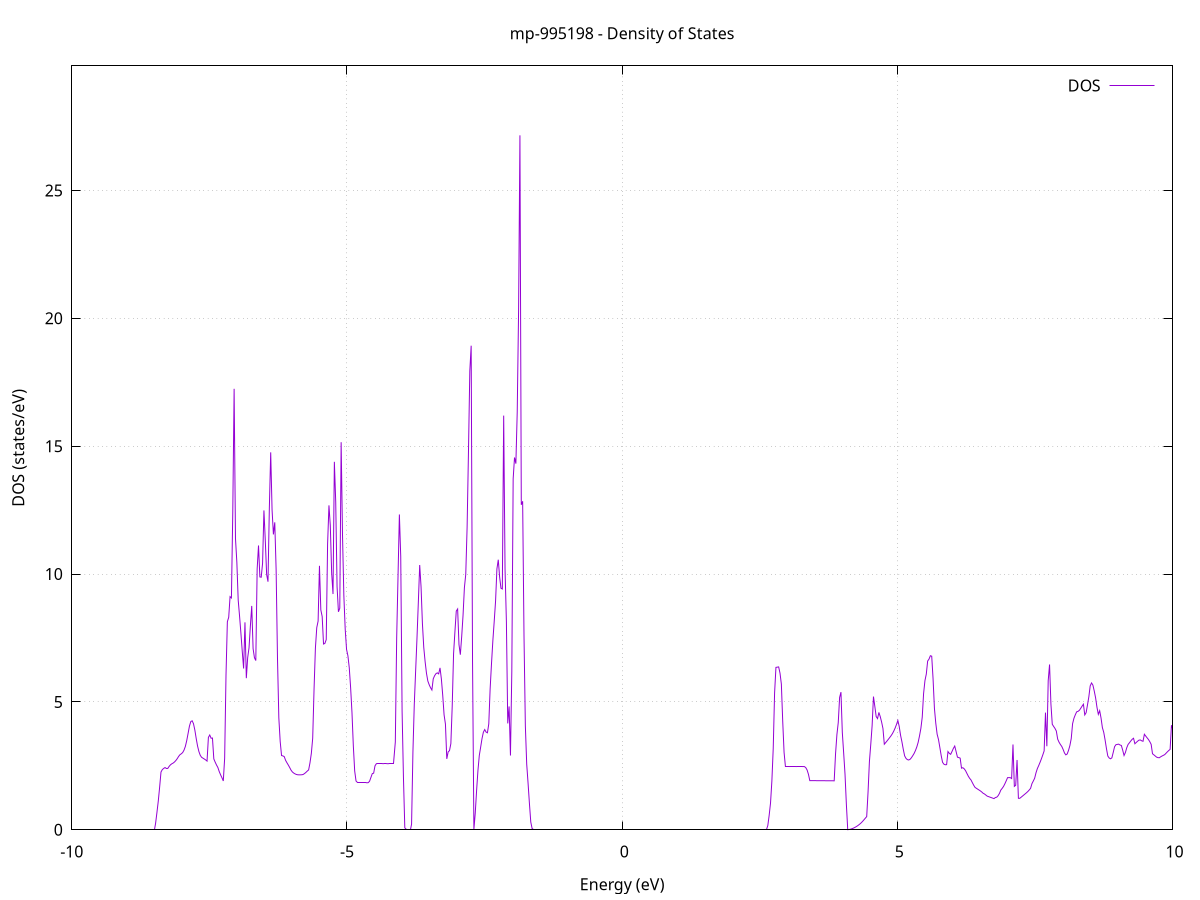 set title 'mp-995198 - Density of States'
set xlabel 'Energy (eV)'
set ylabel 'DOS (states/eV)'
set grid
set xrange [-10:10]
set yrange [0:29.872]
set xzeroaxis lt -1
set terminal png size 800,600
set output 'mp-995198_dos_gnuplot.png'
plot '-' using 1:2 with lines title 'DOS'
-27.084500 0.000000
-27.059900 0.000000
-27.035200 0.000000
-27.010600 0.000000
-26.986000 0.000000
-26.961400 0.000000
-26.936800 0.000000
-26.912200 0.000000
-26.887600 0.000000
-26.863000 0.000000
-26.838300 0.000000
-26.813700 0.000000
-26.789100 0.000000
-26.764500 0.000000
-26.739900 0.000000
-26.715300 0.000000
-26.690700 0.000000
-26.666100 0.000000
-26.641400 0.000000
-26.616800 0.000000
-26.592200 0.000000
-26.567600 0.000000
-26.543000 0.000000
-26.518400 0.000000
-26.493800 0.000000
-26.469200 0.000000
-26.444600 0.000000
-26.419900 0.000000
-26.395300 0.000000
-26.370700 0.000000
-26.346100 0.000000
-26.321500 0.000000
-26.296900 0.000000
-26.272300 0.000000
-26.247700 0.000000
-26.223000 0.000000
-26.198400 0.000000
-26.173800 0.000000
-26.149200 0.000000
-26.124600 0.000000
-26.100000 0.000000
-26.075400 0.000000
-26.050800 0.000000
-26.026100 0.000000
-26.001500 0.000000
-25.976900 0.000000
-25.952300 0.000000
-25.927700 0.000000
-25.903100 0.000000
-25.878500 0.000000
-25.853900 0.000000
-25.829300 0.000000
-25.804600 0.000000
-25.780000 0.000000
-25.755400 0.000000
-25.730800 0.000000
-25.706200 0.000000
-25.681600 0.000000
-25.657000 0.000000
-25.632400 0.000000
-25.607700 0.000000
-25.583100 0.000000
-25.558500 0.000000
-25.533900 0.000000
-25.509300 0.000000
-25.484700 0.000000
-25.460100 0.000000
-25.435500 0.000000
-25.410800 0.000000
-25.386200 0.000000
-25.361600 0.000000
-25.337000 0.000000
-25.312400 0.000000
-25.287800 0.000000
-25.263200 0.000000
-25.238600 0.000000
-25.213900 0.000000
-25.189300 0.000000
-25.164700 0.000000
-25.140100 0.000000
-25.115500 0.000000
-25.090900 0.000000
-25.066300 0.000000
-25.041700 0.000000
-25.017100 0.000000
-24.992400 0.000000
-24.967800 0.000000
-24.943200 0.000000
-24.918600 0.000000
-24.894000 0.000000
-24.869400 0.000000
-24.844800 0.033800
-24.820200 3.738300
-24.795500 7.853400
-24.770900 11.361300
-24.746300 11.362100
-24.721700 9.255900
-24.697100 6.426800
-24.672500 3.874100
-24.647900 3.874200
-24.623300 3.874200
-24.598600 3.874200
-24.574000 3.874300
-24.549400 3.874300
-24.524800 3.874300
-24.500200 3.874400
-24.475600 3.874400
-24.451000 3.874400
-24.426400 3.478500
-24.401800 2.918600
-24.377100 2.451100
-24.352500 2.451100
-24.327900 2.451100
-24.303300 2.451100
-24.278700 2.451100
-24.254100 2.451200
-24.229500 2.451200
-24.204900 2.451200
-24.180200 2.451200
-24.155600 2.451200
-24.131000 2.451200
-24.106400 2.451200
-24.081800 2.451200
-24.057200 2.451200
-24.032600 2.451200
-24.008000 2.451200
-23.983300 2.451200
-23.958700 14.092900
-23.934100 11.248100
-23.909500 0.000000
-23.884900 0.000000
-23.860300 0.000000
-23.835700 0.000000
-23.811100 0.000000
-23.786500 0.000000
-23.761800 0.000000
-23.737200 0.000000
-23.712600 0.000000
-23.688000 0.000000
-23.663400 0.000000
-23.638800 0.000000
-23.614200 0.000000
-23.589600 0.000000
-23.564900 0.000000
-23.540300 0.000000
-23.515700 0.000000
-23.491100 0.000000
-23.466500 0.000000
-23.441900 0.000000
-23.417300 0.000000
-23.392700 0.000000
-23.368000 12.952000
-23.343400 18.853400
-23.318800 1.858500
-23.294200 1.858500
-23.269600 1.858500
-23.245000 1.858500
-23.220400 1.858600
-23.195800 1.858600
-23.171200 1.858600
-23.146500 1.858600
-23.121900 1.858600
-23.097300 1.858600
-23.072700 1.858600
-23.048100 1.858600
-23.023500 1.858600
-22.998900 1.858600
-22.974300 1.858600
-22.949600 1.858600
-22.925000 1.858600
-22.900400 1.858600
-22.875800 1.858600
-22.851200 1.858600
-22.826600 1.858600
-22.802000 1.858600
-22.777400 1.859100
-22.752700 2.018200
-22.728100 2.337400
-22.703500 2.425200
-22.678900 2.425100
-22.654300 2.425100
-22.629700 2.425100
-22.605100 2.425000
-22.580500 2.425000
-22.555800 2.424900
-22.531200 2.424900
-22.506600 2.424900
-22.482000 2.424800
-22.457400 2.424800
-22.432800 2.424800
-22.408200 2.424800
-22.383600 2.424700
-22.359000 2.424700
-22.334300 2.424700
-22.309700 2.536800
-22.285100 3.768200
-22.260500 5.278400
-22.235900 6.948700
-22.211300 6.944600
-22.186700 6.940600
-22.162100 6.928100
-22.137400 6.010400
-22.112800 4.148400
-22.088200 1.837400
-22.063600 0.000000
-22.039000 0.000000
-22.014400 0.000000
-21.989800 0.000000
-21.965200 0.000000
-21.940500 0.000000
-21.915900 0.000000
-21.891300 0.000000
-21.866700 0.000000
-21.842100 0.000000
-21.817500 0.000000
-21.792900 0.000000
-21.768300 0.000000
-21.743700 0.000000
-21.719000 0.000000
-21.694400 0.000000
-21.669800 0.000000
-21.645200 0.000000
-21.620600 0.000000
-21.596000 0.000000
-21.571400 0.000000
-21.546800 0.000000
-21.522100 0.000000
-21.497500 0.000000
-21.472900 0.000000
-21.448300 0.000000
-21.423700 0.000000
-21.399100 0.000000
-21.374500 0.000000
-21.349900 0.000000
-21.325200 27.265600
-21.300600 83.376900
-21.276000 13.819700
-21.251400 13.835800
-21.226800 33.301900
-21.202200 5.514900
-21.177600 0.000000
-21.153000 0.000000
-21.128400 0.000000
-21.103700 80.399300
-21.079100 11.468600
-21.054500 11.467700
-21.029900 11.468200
-21.005300 14.972300
-20.980700 17.055800
-20.956100 22.948100
-20.931500 28.194500
-20.906800 11.753000
-20.882200 0.000000
-20.857600 0.000000
-20.833000 0.000000
-20.808400 0.000000
-20.783800 0.000000
-20.759200 0.000000
-20.734600 0.000000
-20.709900 0.000000
-20.685300 0.000000
-20.660700 0.000000
-20.636100 0.000000
-20.611500 0.000000
-20.586900 0.000000
-20.562300 0.000000
-20.537700 0.000000
-20.513100 0.000000
-20.488400 0.000000
-20.463800 0.000000
-20.439200 0.000000
-20.414600 0.000000
-20.390000 0.000000
-20.365400 0.000000
-20.340800 0.000000
-20.316200 0.000000
-20.291500 0.000000
-20.266900 0.000000
-20.242300 0.000000
-20.217700 0.000000
-20.193100 0.000000
-20.168500 0.000000
-20.143900 0.000000
-20.119300 0.000000
-20.094600 0.000000
-20.070000 0.000000
-20.045400 0.000000
-20.020800 0.000000
-19.996200 0.000000
-19.971600 0.000000
-19.947000 0.000000
-19.922400 0.000000
-19.897700 0.000000
-19.873100 0.000000
-19.848500 0.000000
-19.823900 0.000000
-19.799300 0.000000
-19.774700 0.000000
-19.750100 0.000000
-19.725500 0.000000
-19.700900 0.000000
-19.676200 0.000000
-19.651600 0.000000
-19.627000 0.000000
-19.602400 0.000000
-19.577800 0.000000
-19.553200 0.000000
-19.528600 0.000000
-19.504000 0.000000
-19.479300 0.000000
-19.454700 0.000000
-19.430100 0.000000
-19.405500 0.000000
-19.380900 0.000000
-19.356300 0.000000
-19.331700 0.000000
-19.307100 0.000000
-19.282400 0.000000
-19.257800 0.000000
-19.233200 0.000000
-19.208600 0.000000
-19.184000 0.000000
-19.159400 0.000000
-19.134800 0.000000
-19.110200 0.000000
-19.085600 0.000000
-19.060900 0.000000
-19.036300 0.000000
-19.011700 0.000000
-18.987100 0.000000
-18.962500 0.000000
-18.937900 0.000000
-18.913300 0.000000
-18.888700 0.000000
-18.864000 0.000000
-18.839400 0.000000
-18.814800 0.000000
-18.790200 0.000000
-18.765600 0.000000
-18.741000 0.000000
-18.716400 0.000000
-18.691800 0.000000
-18.667100 0.000000
-18.642500 0.000000
-18.617900 0.000000
-18.593300 0.000000
-18.568700 0.000000
-18.544100 0.000000
-18.519500 0.000000
-18.494900 0.000000
-18.470300 0.000000
-18.445600 0.000000
-18.421000 0.000000
-18.396400 0.000000
-18.371800 0.000000
-18.347200 0.000000
-18.322600 0.000000
-18.298000 0.000000
-18.273400 0.000000
-18.248700 0.000000
-18.224100 0.000000
-18.199500 0.000000
-18.174900 0.000000
-18.150300 0.000000
-18.125700 0.000000
-18.101100 0.000000
-18.076500 0.000000
-18.051800 0.000000
-18.027200 0.000000
-18.002600 0.000000
-17.978000 0.000000
-17.953400 0.000000
-17.928800 0.000000
-17.904200 0.000000
-17.879600 0.000000
-17.855000 0.000000
-17.830300 0.000000
-17.805700 0.000000
-17.781100 0.000000
-17.756500 0.000000
-17.731900 0.000000
-17.707300 0.000000
-17.682700 0.000000
-17.658100 0.000000
-17.633400 0.000000
-17.608800 0.000000
-17.584200 0.000000
-17.559600 0.000000
-17.535000 0.000000
-17.510400 0.000000
-17.485800 0.000000
-17.461200 0.000000
-17.436500 0.000000
-17.411900 0.000000
-17.387300 0.000000
-17.362700 0.000000
-17.338100 0.000000
-17.313500 0.000000
-17.288900 0.000000
-17.264300 0.000000
-17.239700 0.000000
-17.215000 0.000000
-17.190400 0.000000
-17.165800 0.000000
-17.141200 0.000000
-17.116600 0.000000
-17.092000 0.000000
-17.067400 0.000000
-17.042800 0.000000
-17.018100 0.000000
-16.993500 0.000000
-16.968900 0.000000
-16.944300 0.000000
-16.919700 0.000000
-16.895100 0.000000
-16.870500 0.000000
-16.845900 0.000000
-16.821200 0.000000
-16.796600 0.000000
-16.772000 0.000000
-16.747400 0.000000
-16.722800 0.000000
-16.698200 0.000000
-16.673600 0.000000
-16.649000 0.000000
-16.624300 0.000000
-16.599700 0.000000
-16.575100 0.000000
-16.550500 0.000000
-16.525900 0.000000
-16.501300 0.000000
-16.476700 0.000000
-16.452100 0.000000
-16.427500 0.000000
-16.402800 0.000000
-16.378200 0.000000
-16.353600 0.000000
-16.329000 0.000000
-16.304400 0.000000
-16.279800 0.000000
-16.255200 0.000000
-16.230600 0.000000
-16.205900 0.000000
-16.181300 0.000000
-16.156700 0.000000
-16.132100 0.000000
-16.107500 0.000000
-16.082900 0.000000
-16.058300 0.000000
-16.033700 0.000000
-16.009000 0.000000
-15.984400 0.000000
-15.959800 0.000000
-15.935200 0.000000
-15.910600 0.000000
-15.886000 0.000000
-15.861400 0.000000
-15.836800 0.000000
-15.812200 0.000000
-15.787500 0.000000
-15.762900 0.000000
-15.738300 0.000000
-15.713700 0.000000
-15.689100 0.000000
-15.664500 0.000000
-15.639900 0.000000
-15.615300 0.000000
-15.590600 0.000000
-15.566000 0.000000
-15.541400 0.000000
-15.516800 0.000000
-15.492200 0.000000
-15.467600 0.000000
-15.443000 0.000000
-15.418400 0.000000
-15.393700 0.000000
-15.369100 0.000000
-15.344500 0.000000
-15.319900 0.000000
-15.295300 0.000000
-15.270700 0.000000
-15.246100 0.000000
-15.221500 0.000000
-15.196900 0.000000
-15.172200 0.000000
-15.147600 0.000000
-15.123000 0.000000
-15.098400 0.000000
-15.073800 0.000000
-15.049200 0.000000
-15.024600 0.000000
-15.000000 0.000000
-14.975300 0.000000
-14.950700 0.000000
-14.926100 0.000000
-14.901500 0.000000
-14.876900 0.000000
-14.852300 0.000000
-14.827700 0.000000
-14.803100 0.000000
-14.778400 0.000000
-14.753800 0.000000
-14.729200 0.000000
-14.704600 0.000000
-14.680000 0.000000
-14.655400 0.000000
-14.630800 0.000000
-14.606200 0.000000
-14.581600 0.000000
-14.556900 0.000000
-14.532300 0.000000
-14.507700 0.000000
-14.483100 0.000000
-14.458500 0.000000
-14.433900 0.000000
-14.409300 0.000000
-14.384700 0.000000
-14.360000 0.000000
-14.335400 0.000000
-14.310800 0.910300
-14.286200 3.965600
-14.261600 3.965700
-14.237000 3.965700
-14.212400 3.965700
-14.187800 3.965800
-14.163100 3.965800
-14.138500 3.965800
-14.113900 3.965900
-14.089300 3.965900
-14.064700 3.965900
-14.040100 3.966000
-14.015500 2.756700
-13.990900 1.613400
-13.966200 1.613400
-13.941600 1.613400
-13.917000 1.613400
-13.892400 1.613400
-13.867800 1.613400
-13.843200 1.613400
-13.818600 1.613400
-13.794000 1.613400
-13.769400 1.613400
-13.744700 1.613400
-13.720100 1.613400
-13.695500 1.613400
-13.670900 1.613400
-13.646300 1.613400
-13.621700 1.613400
-13.597100 1.613400
-13.572500 1.613400
-13.547800 1.613400
-13.523200 1.613400
-13.498600 1.613400
-13.474000 1.613400
-13.449400 1.613400
-13.424800 1.613400
-13.400200 1.613400
-13.375600 1.613400
-13.350900 1.613400
-13.326300 1.613400
-13.301700 1.419500
-13.277100 1.390500
-13.252500 1.390500
-13.227900 1.390500
-13.203300 1.390500
-13.178700 1.390500
-13.154100 1.390500
-13.129400 1.390500
-13.104800 1.390500
-13.080200 1.390500
-13.055600 1.390500
-13.031000 1.390500
-13.006400 1.390500
-12.981800 1.390500
-12.957200 1.390500
-12.932500 1.390500
-12.907900 1.390500
-12.883300 1.390500
-12.858700 1.390500
-12.834100 1.390500
-12.809500 1.390500
-12.784900 1.390500
-12.760300 1.390500
-12.735600 1.390500
-12.711000 1.390500
-12.686400 1.390500
-12.661800 1.390500
-12.637200 1.390500
-12.612600 1.390500
-12.588000 1.390500
-12.563400 1.390500
-12.538800 1.390500
-12.514100 1.390500
-12.489500 17.783900
-12.464900 0.000000
-12.440300 0.000000
-12.415700 0.000000
-12.391100 0.000000
-12.366500 0.000000
-12.341900 0.000000
-12.317200 0.000000
-12.292600 0.000000
-12.268000 0.000000
-12.243400 0.000000
-12.218800 0.000000
-12.194200 0.000000
-12.169600 0.000000
-12.145000 0.000000
-12.120300 0.000000
-12.095700 0.000000
-12.071100 0.000000
-12.046500 0.000000
-12.021900 0.000000
-11.997300 0.000000
-11.972700 0.000000
-11.948100 0.000000
-11.923500 0.000000
-11.898800 0.000000
-11.874200 0.000000
-11.849600 0.000000
-11.825000 0.000000
-11.800400 1.694300
-11.775800 13.244900
-11.751200 4.811400
-11.726600 2.152700
-11.701900 2.152800
-11.677300 2.152800
-11.652700 2.152800
-11.628100 2.152800
-11.603500 2.152800
-11.578900 2.152800
-11.554300 2.152800
-11.529700 2.152800
-11.505000 2.152800
-11.480400 2.152800
-11.455800 2.152900
-11.431200 2.152900
-11.406600 2.152900
-11.382000 2.152900
-11.357400 2.152900
-11.332800 2.152900
-11.308100 2.152900
-11.283500 2.152900
-11.258900 2.230700
-11.234300 3.027600
-11.209700 3.221100
-11.185100 3.221200
-11.160500 3.221200
-11.135900 3.221200
-11.111300 3.221300
-11.086600 3.221300
-11.062000 3.221400
-11.037400 3.221500
-11.012800 3.221500
-10.988200 3.221600
-10.963600 3.221700
-10.939000 3.221800
-10.914400 3.221800
-10.889700 6.271800
-10.865100 8.627400
-10.840500 8.626500
-10.815900 8.625600
-10.791300 8.624700
-10.766700 8.375600
-10.742100 0.000000
-10.717500 0.000000
-10.692800 0.000000
-10.668200 0.000000
-10.643600 0.000000
-10.619000 0.000000
-10.594400 0.000000
-10.569800 0.000000
-10.545200 0.000000
-10.520600 0.000000
-10.496000 0.000000
-10.471300 0.000000
-10.446700 0.000000
-10.422100 0.000000
-10.397500 0.000000
-10.372900 0.000000
-10.348300 0.000000
-10.323700 0.000000
-10.299100 0.000000
-10.274400 0.000000
-10.249800 0.000000
-10.225200 0.000000
-10.200600 0.000000
-10.176000 0.000000
-10.151400 0.000000
-10.126800 0.000000
-10.102200 0.000000
-10.077500 0.000000
-10.052900 0.000000
-10.028300 0.000000
-10.003700 0.000000
-9.979100 0.000000
-9.954500 0.000000
-9.929900 0.000000
-9.905300 0.000000
-9.880700 0.000000
-9.856000 0.000000
-9.831400 0.000000
-9.806800 0.000000
-9.782200 0.000000
-9.757600 0.000000
-9.733000 0.000000
-9.708400 0.000000
-9.683800 0.000000
-9.659100 0.000000
-9.634500 0.000000
-9.609900 0.000000
-9.585300 0.000000
-9.560700 0.000000
-9.536100 0.000000
-9.511500 0.000000
-9.486900 0.000000
-9.462200 0.000000
-9.437600 0.000000
-9.413000 0.000000
-9.388400 0.000000
-9.363800 0.000000
-9.339200 0.000000
-9.314600 0.000000
-9.290000 0.000000
-9.265400 0.000000
-9.240700 0.000000
-9.216100 0.000000
-9.191500 0.000000
-9.166900 0.000000
-9.142300 0.000000
-9.117700 0.000000
-9.093100 0.000000
-9.068500 0.000000
-9.043800 0.000000
-9.019200 0.000000
-8.994600 0.000000
-8.970000 0.000000
-8.945400 0.000000
-8.920800 0.000000
-8.896200 0.000000
-8.871600 0.000000
-8.846900 0.000000
-8.822300 0.000000
-8.797700 0.000000
-8.773100 0.000000
-8.748500 0.000000
-8.723900 0.000000
-8.699300 0.000000
-8.674700 0.000000
-8.650000 0.000000
-8.625400 0.000000
-8.600800 0.000000
-8.576200 0.000000
-8.551600 0.000000
-8.527000 0.000000
-8.502400 0.000000
-8.477800 0.245000
-8.453200 0.671900
-8.428500 1.124300
-8.403900 1.664200
-8.379300 2.257300
-8.354700 2.354100
-8.330100 2.399600
-8.305500 2.432700
-8.280900 2.396900
-8.256300 2.398700
-8.231600 2.477500
-8.207000 2.539800
-8.182400 2.580800
-8.157800 2.609200
-8.133200 2.652500
-8.108600 2.710100
-8.084000 2.781100
-8.059400 2.867200
-8.034700 2.935000
-8.010100 2.971300
-7.985500 3.019400
-7.960900 3.114400
-7.936300 3.260500
-7.911700 3.485600
-7.887100 3.765900
-7.862500 4.050700
-7.837900 4.228900
-7.813200 4.262200
-7.788600 4.146800
-7.764000 3.897700
-7.739400 3.569500
-7.714800 3.275400
-7.690200 3.057800
-7.665600 2.911000
-7.641000 2.834000
-7.616300 2.800000
-7.591700 2.766500
-7.567100 2.730500
-7.542500 2.686100
-7.517900 3.613400
-7.493300 3.706400
-7.468700 3.579700
-7.444100 3.587500
-7.419400 2.770700
-7.394800 2.644400
-7.370200 2.532500
-7.345600 2.434200
-7.321000 2.276700
-7.296400 2.148900
-7.271800 2.035400
-7.247200 1.908500
-7.222600 2.792000
-7.197900 6.047600
-7.173300 8.135500
-7.148700 8.309700
-7.124100 9.117000
-7.099500 9.066000
-7.074900 12.420200
-7.050300 17.243900
-7.025700 11.389400
-7.001000 10.468000
-6.976400 8.982200
-6.951800 8.359600
-6.927200 7.689800
-6.902600 6.978200
-6.878000 6.306500
-6.853400 8.110500
-6.828800 5.927100
-6.804100 6.731300
-6.779500 7.120800
-6.754900 7.976700
-6.730300 8.753500
-6.705700 7.084900
-6.681100 6.727500
-6.656500 6.616900
-6.631900 10.199100
-6.607300 11.116600
-6.582600 9.886700
-6.558000 9.876400
-6.533400 10.420500
-6.508800 12.489300
-6.484200 11.324000
-6.459600 9.982900
-6.435000 9.701200
-6.410400 12.573700
-6.385700 14.759800
-6.361100 12.515600
-6.336500 11.549200
-6.311900 12.022400
-6.287300 10.175300
-6.262700 6.725500
-6.238100 4.377200
-6.213500 3.456400
-6.188800 2.902600
-6.164200 2.888200
-6.139600 2.860900
-6.115000 2.714800
-6.090400 2.619400
-6.065800 2.531300
-6.041200 2.435900
-6.016600 2.333200
-5.991900 2.261500
-5.967300 2.217200
-5.942700 2.185000
-5.918100 2.162200
-5.893500 2.150400
-5.868900 2.148900
-5.844300 2.149500
-5.819700 2.150300
-5.795100 2.164500
-5.770400 2.199700
-5.745800 2.244500
-5.721200 2.295600
-5.696600 2.341500
-5.672000 2.620500
-5.647400 2.987000
-5.622800 3.578200
-5.598200 5.495700
-5.573500 7.105700
-5.548900 7.903400
-5.524300 8.160900
-5.499700 10.321700
-5.475100 8.597600
-5.450500 8.338900
-5.425900 7.263200
-5.401300 7.287900
-5.376600 7.437500
-5.352000 11.174500
-5.327400 12.685700
-5.302800 11.902100
-5.278200 10.039400
-5.253600 9.219100
-5.229000 14.389600
-5.204400 12.826500
-5.179800 9.506000
-5.155100 8.523700
-5.130500 8.665200
-5.105900 15.155700
-5.081300 11.554200
-5.056700 9.160600
-5.032100 7.845900
-5.007500 7.052200
-4.982900 6.805100
-4.958200 6.334900
-4.933600 5.556600
-4.909000 4.582100
-4.884400 3.281300
-4.859800 2.300400
-4.835200 1.906900
-4.810600 1.836900
-4.786000 1.837000
-4.761300 1.837100
-4.736700 1.837100
-4.712100 1.837200
-4.687500 1.837300
-4.662900 1.837400
-4.638300 1.837500
-4.613700 1.842700
-4.589100 1.898900
-4.564500 2.048500
-4.539800 2.196500
-4.515200 2.213200
-4.490600 2.501200
-4.466000 2.583700
-4.441400 2.584000
-4.416800 2.584100
-4.392200 2.584200
-4.367600 2.584300
-4.342900 2.584500
-4.318300 2.584600
-4.293700 2.584700
-4.269100 2.584900
-4.244500 2.585000
-4.219900 2.585200
-4.195300 2.585300
-4.170700 2.585500
-4.146000 2.585600
-4.121400 3.432200
-4.096800 7.507300
-4.072200 9.932200
-4.047600 12.330300
-4.023000 10.685700
-3.998400 4.643600
-3.973800 2.047400
-3.949200 0.076100
-3.924500 0.000000
-3.899900 0.000000
-3.875300 0.000000
-3.850700 0.000000
-3.826100 0.220300
-3.801500 3.046000
-3.776900 4.905700
-3.752300 6.211500
-3.727600 7.508700
-3.703000 8.904200
-3.678400 10.354200
-3.653800 9.499000
-3.629200 8.066800
-3.604600 7.129200
-3.580000 6.575900
-3.555400 6.122100
-3.530700 5.816900
-3.506100 5.672000
-3.481500 5.555100
-3.456900 5.465700
-3.432300 5.903400
-3.407700 6.024500
-3.383100 6.105000
-3.358500 6.136400
-3.333800 6.096600
-3.309200 6.330700
-3.284600 5.897400
-3.260000 5.255100
-3.235400 4.495200
-3.210800 4.134200
-3.186200 2.772600
-3.161600 3.045400
-3.137000 3.094400
-3.112300 3.369300
-3.087700 4.831200
-3.063100 6.886600
-3.038500 7.743500
-3.013900 8.552800
-2.989300 8.634500
-2.964700 7.242700
-2.940100 6.846000
-2.915400 7.560400
-2.890800 8.389500
-2.866200 9.466700
-2.841600 9.990100
-2.817000 11.831800
-2.792400 14.766600
-2.767800 17.947800
-2.743200 18.929200
-2.718500 6.589500
-2.693900 0.018300
-2.669300 0.642000
-2.644700 1.531400
-2.620100 2.320300
-2.595500 2.906600
-2.570900 3.230700
-2.546300 3.564200
-2.521700 3.813000
-2.497000 3.919100
-2.472400 3.820100
-2.447800 3.793100
-2.423200 4.141900
-2.398600 5.513500
-2.374000 6.490300
-2.349400 7.386800
-2.324800 8.139100
-2.300100 8.935000
-2.275500 10.199900
-2.250900 10.560900
-2.226300 9.885200
-2.201700 9.443800
-2.177100 9.415800
-2.152500 16.197200
-2.127900 10.198100
-2.103200 8.148000
-2.078600 4.159200
-2.054000 4.822600
-2.029400 2.902500
-2.004800 6.184500
-1.980200 13.721000
-1.955600 14.556400
-1.931000 14.318400
-1.906400 16.335800
-1.881700 20.299100
-1.857100 27.156500
-1.832500 12.708800
-1.807900 12.845500
-1.783300 7.584800
-1.758700 4.062500
-1.734100 2.567500
-1.709500 1.825100
-1.684800 1.029300
-1.660200 0.302400
-1.635600 0.047400
-1.611000 0.000000
-1.586400 0.000000
-1.561800 0.000000
-1.537200 0.000000
-1.512600 0.000000
-1.487900 0.000000
-1.463300 0.000000
-1.438700 0.000000
-1.414100 0.000000
-1.389500 0.000000
-1.364900 0.000000
-1.340300 0.000000
-1.315700 0.000000
-1.291100 0.000000
-1.266400 0.000000
-1.241800 0.000000
-1.217200 0.000000
-1.192600 0.000000
-1.168000 0.000000
-1.143400 0.000000
-1.118800 0.000000
-1.094200 0.000000
-1.069500 0.000000
-1.044900 0.000000
-1.020300 0.000000
-0.995700 0.000000
-0.971100 0.000000
-0.946500 0.000000
-0.921900 0.000000
-0.897300 0.000000
-0.872600 0.000000
-0.848000 0.000000
-0.823400 0.000000
-0.798800 0.000000
-0.774200 0.000000
-0.749600 0.000000
-0.725000 0.000000
-0.700400 0.000000
-0.675700 0.000000
-0.651100 0.000000
-0.626500 0.000000
-0.601900 0.000000
-0.577300 0.000000
-0.552700 0.000000
-0.528100 0.000000
-0.503500 0.000000
-0.478900 0.000000
-0.454200 0.000000
-0.429600 0.000000
-0.405000 0.000000
-0.380400 0.000000
-0.355800 0.000000
-0.331200 0.000000
-0.306600 0.000000
-0.282000 0.000000
-0.257300 0.000000
-0.232700 0.000000
-0.208100 0.000000
-0.183500 0.000000
-0.158900 0.000000
-0.134300 0.000000
-0.109700 0.000000
-0.085100 0.000000
-0.060400 0.000000
-0.035800 0.000000
-0.011200 0.000000
0.013400 0.000000
0.038000 0.000000
0.062600 0.000000
0.087200 0.000000
0.111800 0.000000
0.136400 0.000000
0.161100 0.000000
0.185700 0.000000
0.210300 0.000000
0.234900 0.000000
0.259500 0.000000
0.284100 0.000000
0.308700 0.000000
0.333300 0.000000
0.358000 0.000000
0.382600 0.000000
0.407200 0.000000
0.431800 0.000000
0.456400 0.000000
0.481000 0.000000
0.505600 0.000000
0.530200 0.000000
0.554900 0.000000
0.579500 0.000000
0.604100 0.000000
0.628700 0.000000
0.653300 0.000000
0.677900 0.000000
0.702500 0.000000
0.727100 0.000000
0.751700 0.000000
0.776400 0.000000
0.801000 0.000000
0.825600 0.000000
0.850200 0.000000
0.874800 0.000000
0.899400 0.000000
0.924000 0.000000
0.948600 0.000000
0.973300 0.000000
0.997900 0.000000
1.022500 0.000000
1.047100 0.000000
1.071700 0.000000
1.096300 0.000000
1.120900 0.000000
1.145500 0.000000
1.170200 0.000000
1.194800 0.000000
1.219400 0.000000
1.244000 0.000000
1.268600 0.000000
1.293200 0.000000
1.317800 0.000000
1.342400 0.000000
1.367000 0.000000
1.391700 0.000000
1.416300 0.000000
1.440900 0.000000
1.465500 0.000000
1.490100 0.000000
1.514700 0.000000
1.539300 0.000000
1.563900 0.000000
1.588600 0.000000
1.613200 0.000000
1.637800 0.000000
1.662400 0.000000
1.687000 0.000000
1.711600 0.000000
1.736200 0.000000
1.760800 0.000000
1.785500 0.000000
1.810100 0.000000
1.834700 0.000000
1.859300 0.000000
1.883900 0.000000
1.908500 0.000000
1.933100 0.000000
1.957700 0.000000
1.982400 0.000000
2.007000 0.000000
2.031600 0.000000
2.056200 0.000000
2.080800 0.000000
2.105400 0.000000
2.130000 0.000000
2.154600 0.000000
2.179200 0.000000
2.203900 0.000000
2.228500 0.000000
2.253100 0.000000
2.277700 0.000000
2.302300 0.000000
2.326900 0.000000
2.351500 0.000000
2.376100 0.000000
2.400800 0.000000
2.425400 0.000000
2.450000 0.000000
2.474600 0.000000
2.499200 0.000000
2.523800 0.000000
2.548400 0.000000
2.573000 0.000000
2.597700 0.000000
2.622300 0.000000
2.646900 0.168300
2.671500 0.567200
2.696100 1.047700
2.720700 1.908900
2.745300 3.186500
2.769900 5.348300
2.794500 6.350300
2.819200 6.359500
2.843800 6.368900
2.868400 6.125200
2.893000 5.697900
2.917600 4.240000
2.942200 3.027700
2.966800 2.473500
2.991400 2.473300
3.016100 2.473100
3.040700 2.473000
3.065300 2.472800
3.089900 2.472700
3.114500 2.472600
3.139100 2.472500
3.163700 2.472300
3.188300 2.472200
3.213000 2.472100
3.237600 2.472000
3.262200 2.471900
3.286800 2.471800
3.311400 2.470800
3.336000 2.431900
3.360600 2.337500
3.385200 2.168500
3.409800 1.922400
3.434500 1.922000
3.459100 1.921600
3.483700 1.921200
3.508300 1.920800
3.532900 1.920300
3.557500 1.919900
3.582100 1.919500
3.606700 1.919100
3.631400 1.918700
3.656000 1.918300
3.680600 1.917900
3.705200 1.917500
3.729800 1.917100
3.754400 1.916700
3.779000 1.916300
3.803600 1.915800
3.828300 1.915400
3.852900 1.915000
3.877500 2.968800
3.902100 3.717400
3.926700 4.193000
3.951300 5.174200
3.975900 5.382500
4.000500 3.806900
4.025100 3.000700
4.049800 2.168900
4.074400 0.986400
4.099000 0.003400
4.123600 0.010900
4.148200 0.022800
4.172800 0.039100
4.197400 0.059600
4.222000 0.084500
4.246700 0.113700
4.271300 0.147200
4.295900 0.185100
4.320500 0.227300
4.345100 0.274800
4.369700 0.330000
4.394300 0.391200
4.418900 0.453800
4.443600 0.515100
4.468200 1.476300
4.492800 2.664600
4.517400 3.339600
4.542000 4.067600
4.566600 5.209100
4.591200 4.827700
4.615800 4.426500
4.640500 4.348500
4.665100 4.588900
4.689700 4.426300
4.714300 4.215200
4.738900 3.960900
4.763500 3.345400
4.788100 3.407800
4.812700 3.472500
4.837300 3.539600
4.862000 3.608300
4.886600 3.679100
4.911200 3.760600
4.935800 3.860900
4.960400 3.980100
4.985000 4.118200
5.009600 4.275200
5.034200 4.042300
5.058900 3.696900
5.083500 3.441200
5.108100 3.148400
5.132700 2.892600
5.157300 2.793000
5.181900 2.743800
5.206500 2.728800
5.231100 2.754000
5.255800 2.816100
5.280400 2.897100
5.305000 2.984800
5.329600 3.100200
5.354200 3.239600
5.378800 3.421100
5.403400 3.673700
5.428000 3.964800
5.452600 4.401400
5.477300 5.327900
5.501900 5.831000
5.526500 6.088400
5.551100 6.597300
5.575700 6.673900
5.600300 6.805500
5.624900 6.788400
5.649500 5.901400
5.674200 4.747500
5.698800 4.168700
5.723400 3.737100
5.748000 3.531000
5.772600 3.219500
5.797200 2.899400
5.821800 2.639700
5.846400 2.565500
5.871100 2.542300
5.895700 2.547300
5.920300 3.058000
5.944900 2.987200
5.969500 2.950500
5.994100 3.063800
6.018700 3.183500
6.043300 3.274700
6.067900 3.058200
6.092600 2.838900
6.117200 2.823400
6.141800 2.800700
6.166400 2.409000
6.191000 2.427400
6.215600 2.383800
6.240200 2.309800
6.264800 2.202200
6.289500 2.097200
6.314100 2.012100
6.338700 1.947900
6.363300 1.843400
6.387900 1.741900
6.412500 1.656200
6.437100 1.621400
6.461700 1.586700
6.486400 1.551900
6.511000 1.517100
6.535600 1.475500
6.560200 1.425400
6.584800 1.398400
6.609400 1.356100
6.634000 1.314600
6.658600 1.295500
6.683200 1.276300
6.707900 1.257100
6.732500 1.237800
6.757100 1.218500
6.781700 1.261100
6.806300 1.275000
6.830900 1.331100
6.855500 1.421600
6.880100 1.550300
6.904800 1.618200
6.929400 1.693800
6.954000 1.797500
6.978600 1.915200
7.003200 2.037700
7.027800 2.038800
7.052400 2.037900
7.077000 2.004000
7.101700 3.334800
7.126300 1.697100
7.150900 1.738900
7.175500 2.729000
7.200100 1.231600
7.224700 1.229000
7.249300 1.272600
7.273900 1.316400
7.298500 1.360300
7.323200 1.404400
7.347800 1.449000
7.372400 1.498900
7.397000 1.556300
7.421600 1.621200
7.446200 1.803800
7.470800 1.906300
7.495400 2.016200
7.520100 2.230300
7.544700 2.393800
7.569300 2.512100
7.593900 2.640200
7.618500 2.778300
7.643100 2.926200
7.667700 3.083900
7.692300 4.580400
7.717000 3.265100
7.741600 5.830900
7.766200 6.462500
7.790800 4.924700
7.815400 4.126100
7.840000 4.042000
7.864600 3.963800
7.889200 3.860700
7.913900 3.543800
7.938500 3.425000
7.963100 3.335200
7.987700 3.260600
8.012300 3.144300
8.036900 3.005600
8.061500 2.929600
8.086100 2.962500
8.110700 3.104100
8.135400 3.291300
8.160000 3.564700
8.184600 4.148400
8.209200 4.359800
8.233800 4.494900
8.258400 4.611200
8.283000 4.629800
8.307600 4.670300
8.332300 4.749100
8.356900 4.834000
8.381500 4.910700
8.406100 4.490900
8.430700 4.579600
8.455300 4.882000
8.479900 5.199200
8.504500 5.627400
8.529200 5.741500
8.553800 5.655100
8.578400 5.424700
8.603000 5.157300
8.627600 4.790600
8.652200 4.514400
8.676800 4.656400
8.701400 4.372900
8.726000 3.996000
8.750700 3.810100
8.775300 3.512400
8.799900 3.175400
8.824500 2.884700
8.849100 2.807600
8.873700 2.775400
8.898300 2.812300
8.922900 3.023600
8.947600 3.248400
8.972200 3.327100
8.996800 3.338600
9.021400 3.348300
9.046000 3.315400
9.070600 3.297500
9.095200 3.112300
9.119800 2.903600
9.144500 3.023300
9.169100 3.209400
9.193700 3.339300
9.218300 3.404200
9.242900 3.474100
9.267500 3.539200
9.292100 3.578300
9.316700 3.363800
9.341300 3.414700
9.366000 3.463500
9.390600 3.504500
9.415200 3.512600
9.439800 3.479200
9.464400 3.460600
9.489000 3.734700
9.513600 3.665500
9.538200 3.596900
9.562900 3.530400
9.587500 3.444800
9.612100 3.342600
9.636700 2.973100
9.661300 2.930100
9.685900 2.885900
9.710500 2.841900
9.735100 2.821600
9.759800 2.816600
9.784400 2.852300
9.809000 2.883500
9.833600 2.910300
9.858200 2.938400
9.882800 2.993100
9.907400 3.048600
9.932000 3.100100
9.956600 3.144100
9.981300 4.089200
10.005900 3.922100
10.030500 2.912100
10.055100 2.950200
10.079700 2.881700
10.104300 2.785600
10.128900 2.764900
10.153500 3.592600
10.178200 3.524000
10.202800 3.462200
10.227400 3.491600
10.252000 3.300400
10.276600 2.622300
10.301200 2.762700
10.325800 2.904600
10.350400 3.614100
10.375100 4.118300
10.399700 4.223100
10.424300 4.077300
10.448900 3.483700
10.473500 3.451200
10.498100 3.207200
10.522700 3.016100
10.547300 2.825100
10.572000 2.619000
10.596600 2.561900
10.621200 2.699400
10.645800 3.406000
10.670400 4.076300
10.695000 4.829700
10.719600 5.465400
10.744200 6.351700
10.768800 9.090000
10.793500 9.775600
10.818100 9.687000
10.842700 6.560200
10.867300 6.029800
10.891900 6.118200
10.916500 5.915600
10.941100 6.079000
10.965700 5.327700
10.990400 4.354900
11.015000 4.029300
11.039600 3.787800
11.064200 3.629100
11.088800 3.493300
11.113400 3.493300
11.138000 4.288700
11.162600 4.689400
11.187300 5.319200
11.211900 5.987900
11.236500 6.534400
11.261100 7.039500
11.285700 8.056100
11.310300 9.057600
11.334900 9.522400
11.359500 8.979200
11.384100 7.375900
11.408800 7.331200
11.433400 7.119600
11.458000 6.960700
11.482600 6.672200
11.507200 6.325000
11.531800 5.910600
11.556400 5.528000
11.581000 5.236900
11.605700 4.225700
11.630300 3.620900
11.654900 3.154700
11.679500 2.981100
11.704100 2.892000
11.728700 2.828800
11.753300 3.215100
11.777900 4.137900
11.802600 6.246700
11.827200 6.884300
11.851800 5.753200
11.876400 5.753500
11.901000 5.721500
11.925600 5.605100
11.950200 6.490000
11.974800 6.869800
11.999400 7.136100
12.024100 6.760800
12.048700 6.181100
12.073300 5.808500
12.097900 5.527600
12.122500 5.221600
12.147100 5.236300
12.171700 5.319700
12.196300 5.991400
12.221000 6.040800
12.245600 5.443200
12.270200 5.247200
12.294800 5.003300
12.319400 4.834700
12.344000 4.647700
12.368600 4.905500
12.393200 5.038900
12.417900 5.265800
12.442500 5.644600
12.467100 6.321700
12.491700 7.054600
12.516300 7.227400
12.540900 7.350800
12.565500 6.883400
12.590100 6.108800
12.614700 5.821600
12.639400 5.613000
12.664000 5.408300
12.688600 5.978400
12.713200 5.871100
12.737800 5.864100
12.762400 5.948600
12.787000 6.049000
12.811600 6.128600
12.836300 6.015300
12.860900 5.763100
12.885500 5.460600
12.910100 5.262900
12.934700 5.020200
12.959300 4.752500
12.983900 4.522200
13.008500 4.406700
13.033200 4.408400
13.057800 4.377600
13.082400 4.175500
13.107000 3.998700
13.131600 3.856000
13.156200 3.639400
13.180800 3.883500
13.205400 3.741300
13.230100 3.540100
13.254700 3.287000
13.279300 3.029000
13.303900 2.818300
13.328500 3.044400
13.353100 3.397600
13.377700 3.487800
13.402300 3.579000
13.426900 3.579600
13.451600 3.275000
13.476200 2.909400
13.500800 2.512100
13.525400 2.404500
13.550000 2.469700
13.574600 2.572000
13.599200 2.723600
13.623800 2.865900
13.648500 4.048000
13.673100 4.899800
13.697700 5.769700
13.722300 5.469200
13.746900 4.490000
13.771500 2.761400
13.796100 2.203400
13.820700 2.113000
13.845400 2.050400
13.870000 2.016400
13.894600 2.192600
13.919200 2.612700
13.943800 3.180200
13.968400 3.848600
13.993000 4.516500
14.017600 5.190700
14.042200 5.681000
14.066900 6.052700
14.091500 11.833800
14.116100 6.580800
14.140700 6.546500
14.165300 6.278700
14.189900 4.869200
14.214500 4.074300
14.239100 3.597900
14.263800 3.379200
14.288400 3.299300
14.313000 3.324700
14.337600 3.426700
14.362200 3.490100
14.386800 3.460800
14.411400 3.447000
14.436000 5.112800
14.460700 4.661000
14.485300 4.834300
14.509900 5.039500
14.534500 5.194700
14.559100 5.300100
14.583700 5.343800
14.608300 5.153100
14.632900 4.728600
14.657500 4.574500
14.682200 4.325700
14.706800 4.189600
14.731400 4.088700
14.756000 4.027600
14.780600 3.528000
14.805200 3.352900
14.829800 3.337600
14.854400 3.403500
14.879100 3.558000
14.903700 3.796900
14.928300 4.129500
14.952900 4.527500
14.977500 4.825300
15.002100 4.765000
15.026700 3.965500
15.051300 4.172500
15.076000 4.683200
15.100600 5.161400
15.125200 5.513900
15.149800 5.318700
15.174400 4.688800
15.199000 4.255300
15.223600 4.419400
15.248200 4.198400
15.272800 3.785900
15.297500 2.925400
15.322100 2.795400
15.346700 2.854400
15.371300 4.552200
15.395900 3.743200
15.420500 4.437900
15.445100 4.589800
15.469700 4.725600
15.494400 4.837700
15.519000 4.880900
15.543600 4.748200
15.568200 4.210900
15.592800 3.981000
15.617400 3.626000
15.642000 3.567700
15.666600 3.508600
15.691300 3.448500
15.715900 3.387200
15.740500 3.323400
15.765100 3.260800
15.789700 3.211900
15.814300 3.339200
15.838900 3.521700
15.863500 3.649100
15.888200 3.547700
15.912800 3.474700
15.937400 3.421400
15.962000 3.365500
15.986600 3.319500
16.011200 3.300100
16.035800 3.321100
16.060400 3.383700
16.085000 3.455700
16.109700 3.525300
16.134300 3.544300
16.158900 3.551900
16.183500 3.557000
16.208100 3.553900
16.232700 3.535500
16.257300 3.456000
16.281900 3.307700
16.306600 3.052900
16.331200 2.990800
16.355800 2.971700
16.380400 2.906700
16.405000 2.816100
16.429600 2.788900
16.454200 3.024700
16.478800 3.337200
16.503500 3.757000
16.528100 4.296900
16.552700 5.660800
16.577300 5.924900
16.601900 6.271700
16.626500 5.952500
16.651100 6.054000
16.675700 6.168600
16.700300 6.315600
16.725000 6.406400
16.749600 6.528000
16.774200 6.338800
16.798800 6.446800
16.823400 6.381300
16.848000 6.369600
16.872600 6.735700
16.897200 7.228400
16.921900 7.564000
16.946500 7.655200
16.971100 7.601100
16.995700 7.268000
17.020300 6.396800
17.044900 6.125500
17.069500 5.889500
17.094100 5.734200
17.118800 5.662300
17.143400 5.661200
17.168000 5.731500
17.192600 5.873800
17.217200 6.131200
17.241800 7.136400
17.266400 6.963500
17.291000 6.656200
17.315600 6.278100
17.340300 6.010100
17.364900 5.797300
17.389500 5.628900
17.414100 5.565100
17.438700 5.679100
17.463300 5.728000
17.487900 5.786500
17.512500 5.700100
17.537200 5.595000
17.561800 5.512700
17.586400 5.452000
17.611000 5.392500
17.635600 5.399900
17.660200 5.343600
17.684800 5.278400
17.709400 5.038900
17.734100 4.593300
17.758700 4.539300
17.783300 4.516000
17.807900 4.583300
17.832500 4.775700
17.857100 5.253100
17.881700 5.907900
17.906300 6.487100
17.930900 6.237900
17.955600 6.338100
17.980200 7.708200
18.004800 7.586700
18.029400 7.292000
18.054000 6.813200
18.078600 6.231800
18.103200 5.601600
18.127800 4.747200
18.152500 4.320300
18.177100 3.839800
18.201700 3.388100
18.226300 3.122200
18.250900 2.950000
18.275500 2.936500
18.300100 3.057800
18.324700 3.246500
18.349400 3.482100
18.374000 3.611700
18.398600 3.512300
18.423200 3.527500
18.447800 3.499600
18.472400 3.468000
18.497000 3.435100
18.521600 3.382800
18.546300 3.308900
18.570900 3.227100
18.595500 3.137600
18.620100 3.040200
18.644700 2.930300
18.669300 2.772800
18.693900 2.560400
18.718500 2.256600
18.743100 1.998400
18.767800 1.822100
18.792400 1.738100
18.817000 1.659300
18.841600 1.807600
18.866200 2.042100
18.890800 1.547500
18.915400 1.465800
18.940000 1.388200
18.964700 1.314600
18.989300 1.245200
19.013900 1.179800
19.038500 1.118600
19.063100 1.061400
19.087700 1.008300
19.112300 1.009800
19.136900 0.956900
19.161600 0.905600
19.186200 0.856100
19.210800 0.808200
19.235400 0.762100
19.260000 0.717600
19.284600 0.672400
19.309200 0.627100
19.333800 0.583700
19.358400 0.542100
19.383100 0.502300
19.407700 0.464200
19.432300 0.428000
19.456900 0.393600
19.481500 0.360700
19.506100 0.329100
19.530700 0.250000
19.555300 0.233300
19.580000 0.217200
19.604600 0.201600
19.629200 0.186500
19.653800 0.171800
19.678400 0.157600
19.703000 0.144000
19.727600 0.130800
19.752200 0.118100
19.776900 0.105900
19.801500 0.094200
19.826100 0.083000
19.850700 0.072300
19.875300 0.062000
19.899900 0.052300
19.924500 0.000000
19.949100 0.000000
19.973700 0.000000
19.998400 0.000000
20.023000 0.000000
20.047600 0.000000
20.072200 0.000000
20.096800 0.000000
20.121400 0.000000
20.146000 0.000000
20.170600 0.000000
20.195300 0.000000
20.219900 0.000000
20.244500 0.000000
20.269100 0.000000
20.293700 0.000000
20.318300 0.000000
20.342900 0.000000
20.367500 0.000000
20.392200 0.000000
20.416800 0.000000
20.441400 0.000000
20.466000 0.000000
20.490600 0.000000
20.515200 0.000000
20.539800 0.000000
20.564400 0.000000
20.589000 0.000000
20.613700 0.000000
20.638300 0.000000
20.662900 0.000000
20.687500 0.000000
20.712100 0.000000
20.736700 0.000000
20.761300 0.000000
20.785900 0.000000
20.810600 0.000000
20.835200 0.000000
20.859800 0.000000
20.884400 0.000000
20.909000 0.000000
20.933600 0.000000
20.958200 0.000000
20.982800 0.000000
21.007500 0.000000
21.032100 0.000000
21.056700 0.000000
21.081300 0.000000
21.105900 0.000000
21.130500 0.000000
21.155100 0.000000
21.179700 0.000000
21.204400 0.000000
21.229000 0.000000
21.253600 0.000000
21.278200 0.000000
21.302800 0.000000
21.327400 0.000000
21.352000 0.000000
21.376600 0.000000
21.401200 0.000000
21.425900 0.000000
21.450500 0.000000
21.475100 0.000000
21.499700 0.000000
21.524300 0.000000
21.548900 0.000000
21.573500 0.000000
21.598100 0.000000
21.622800 0.000000
21.647400 0.000000
21.672000 0.000000
21.696600 0.000000
21.721200 0.000000
21.745800 0.000000
21.770400 0.000000
21.795000 0.000000
21.819700 0.000000
21.844300 0.000000
21.868900 0.000000
21.893500 0.000000
21.918100 0.000000
21.942700 0.000000
21.967300 0.000000
21.991900 0.000000
22.016500 0.000000
22.041200 0.000000
22.065800 0.000000
22.090400 0.000000
22.115000 0.000000
22.139600 0.000000
e

